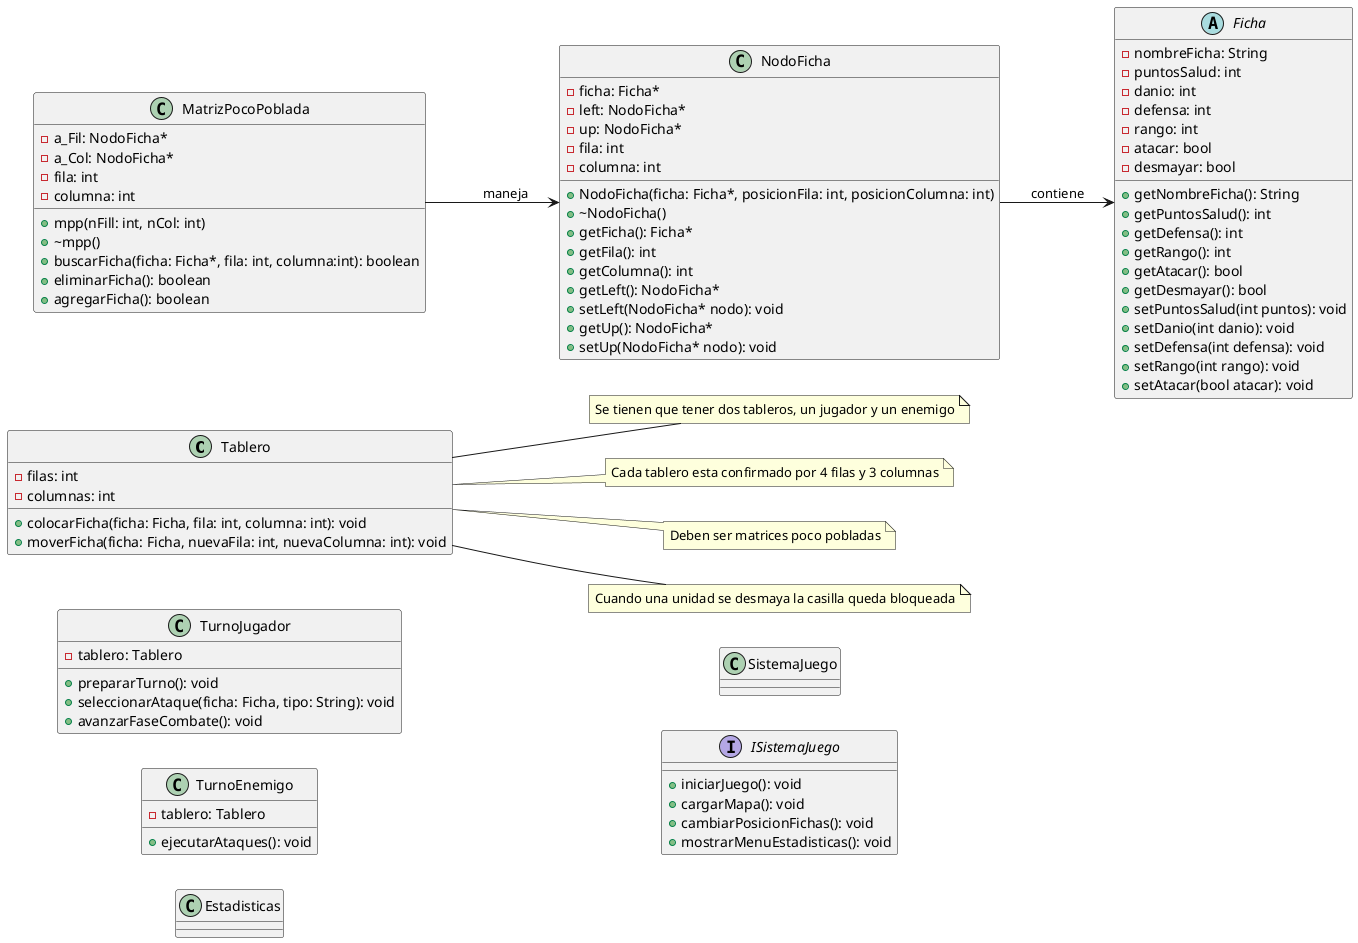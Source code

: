 @startuml

left to right direction

class Tablero{
    - filas: int
    - columnas: int
    + colocarFicha(ficha: Ficha, fila: int, columna: int): void
    + moverFicha(ficha: Ficha, nuevaFila: int, nuevaColumna: int): void
}

abstract class Ficha {
    - nombreFicha: String
    - puntosSalud: int
    - danio: int
    - defensa: int
    - rango: int
    - atacar: bool
    - desmayar: bool
    + getNombreFicha(): String
    + getPuntosSalud(): int
    + getDefensa(): int
    + getRango(): int
    + getAtacar(): bool
    + getDesmayar(): bool
    + setPuntosSalud(int puntos): void
    + setDanio(int danio): void
    + setDefensa(int defensa): void
    + setRango(int rango): void
    + setAtacar(bool atacar): void
}

class NodoFicha{
    - ficha: Ficha*
    - left: NodoFicha*
    - up: NodoFicha*
    - fila: int
    - columna: int
    + NodoFicha(ficha: Ficha*, posicionFila: int, posicionColumna: int)
    + ~NodoFicha()
    + getFicha(): Ficha*
    + getFila(): int
    + getColumna(): int
    + getLeft(): NodoFicha*
    + setLeft(NodoFicha* nodo): void
    + getUp(): NodoFicha*
    + setUp(NodoFicha* nodo): void
}

class MatrizPocoPoblada{
    - a_Fil: NodoFicha*
    - a_Col: NodoFicha*
    - fila: int
    - columna: int
    + mpp(nFill: int, nCol: int)
    + ~mpp()
    + buscarFicha(ficha: Ficha*, fila: int, columna:int): boolean
    + eliminarFicha(): boolean
    + agregarFicha(): boolean
}

class TurnoJugador{
    - tablero: Tablero
    + prepararTurno(): void
    + seleccionarAtaque(ficha: Ficha, tipo: String): void
    + avanzarFaseCombate(): void
}

class TurnoEnemigo{
    - tablero: Tablero
    + ejecutarAtaques(): void
}

class Estadisticas {

}

class SistemaJuego {

}

interface ISistemaJuego{
    + iniciarJuego(): void
    + cargarMapa(): void
    + cambiarPosicionFichas(): void
    + mostrarMenuEstadisticas(): void
}

' Notas
note "Se tienen que tener dos tableros, un jugador y un enemigo" as N1
note "Cada tablero esta confirmado por 4 filas y 3 columnas" as N2
note "Deben ser matrices poco pobladas" as N3
note "Cuando una unidad se desmaya la casilla queda bloqueada" as N4

' Relaciones de notas
Tablero -- N1
Tablero -- N2
Tablero -- N3
Tablero -- N4


NodoFicha --> Ficha : contiene
MatrizPocoPoblada --> NodoFicha : maneja

@enduml
